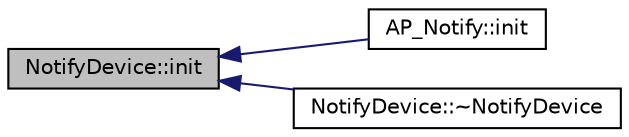 digraph "NotifyDevice::init"
{
 // INTERACTIVE_SVG=YES
  edge [fontname="Helvetica",fontsize="10",labelfontname="Helvetica",labelfontsize="10"];
  node [fontname="Helvetica",fontsize="10",shape=record];
  rankdir="LR";
  Node1 [label="NotifyDevice::init",height=0.2,width=0.4,color="black", fillcolor="grey75", style="filled", fontcolor="black"];
  Node1 -> Node2 [dir="back",color="midnightblue",fontsize="10",style="solid",fontname="Helvetica"];
  Node2 [label="AP_Notify::init",height=0.2,width=0.4,color="black", fillcolor="white", style="filled",URL="$classAP__Notify.html#afc0debed91330cbfac93006eb9ade983"];
  Node1 -> Node3 [dir="back",color="midnightblue",fontsize="10",style="solid",fontname="Helvetica"];
  Node3 [label="NotifyDevice::~NotifyDevice",height=0.2,width=0.4,color="black", fillcolor="white", style="filled",URL="$classNotifyDevice.html#a38467846446c0a4851db55ecc26b6903"];
}
